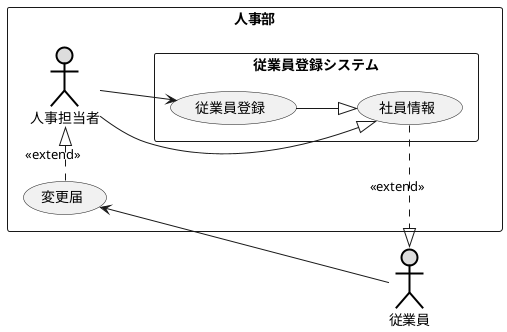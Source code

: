 @startuml 演習２－６
left to right direction
actor 従業員 #DDDDDD;line:black;line.bold;
    rectangle 人事部 {
        usecase 変更届    
actor 人事担当者 #DDDDDD;line:black;line.bold;
    rectangle 従業員登録システム {
        usecase 社員情報
        usecase 従業員登録
    }
    }
従業員 --> 変更届
変更届 .|> 人事担当者 :<< extend >>
人事担当者 --|> 社員情報
社員情報 .|> 従業員 :<< extend >>
人事担当者 --> 従業員登録
従業員登録 --|> 社員情報
@enduml